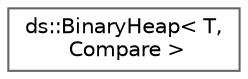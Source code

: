digraph "Graphical Class Hierarchy"
{
 // INTERACTIVE_SVG=YES
 // LATEX_PDF_SIZE
  bgcolor="transparent";
  edge [fontname=Helvetica,fontsize=10,labelfontname=Helvetica,labelfontsize=10];
  node [fontname=Helvetica,fontsize=10,shape=box,height=0.2,width=0.4];
  rankdir="LR";
  Node0 [id="Node000000",label="ds::BinaryHeap\< T,\l Compare \>",height=0.2,width=0.4,color="grey40", fillcolor="white", style="filled",URL="$classds_1_1_binary_heap.html",tooltip=" "];
}
